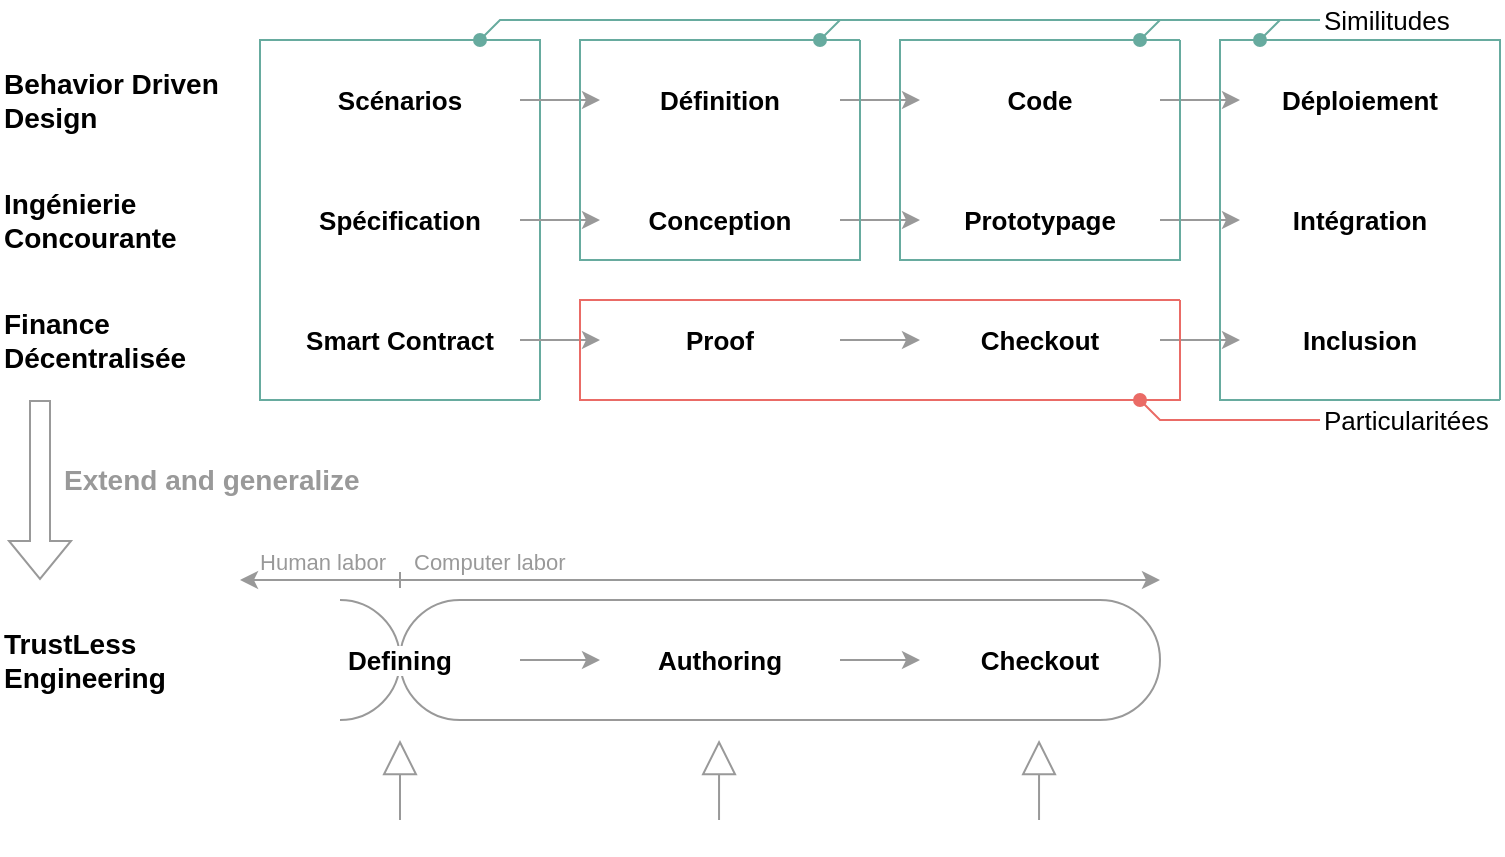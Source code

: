 <mxfile version="20.8.16" type="device"><diagram name="Page-1" id="tZKVgDCbwfFPve0g3XX9"><mxGraphModel dx="1595" dy="1040" grid="1" gridSize="10" guides="1" tooltips="1" connect="1" arrows="1" fold="1" page="1" pageScale="1" pageWidth="827" pageHeight="1169" math="0" shadow="0"><root><mxCell id="0"/><mxCell id="1" parent="0"/><mxCell id="6jlucSK2eCL5wzlyTViY-26" value="" style="endArrow=none;html=1;rounded=0;fontSize=14;strokeColor=#67AB9F;" edge="1" parent="1"><mxGeometry width="50" height="50" relative="1" as="geometry"><mxPoint x="290" y="370" as="sourcePoint"/><mxPoint x="290" y="370" as="targetPoint"/><Array as="points"><mxPoint x="290" y="190"/><mxPoint x="150" y="190"/><mxPoint x="150" y="370"/></Array></mxGeometry></mxCell><mxCell id="6jlucSK2eCL5wzlyTViY-6" style="edgeStyle=orthogonalEdgeStyle;rounded=0;orthogonalLoop=1;jettySize=auto;html=1;fontStyle=1;fontColor=#999999;strokeColor=#999999;" edge="1" parent="1" source="6jlucSK2eCL5wzlyTViY-1" target="6jlucSK2eCL5wzlyTViY-2"><mxGeometry relative="1" as="geometry"/></mxCell><mxCell id="6jlucSK2eCL5wzlyTViY-1" value="Scénarios" style="rounded=0;whiteSpace=wrap;html=1;fontStyle=1;strokeColor=none;fontSize=13;" vertex="1" parent="1"><mxGeometry x="160" y="200" width="120" height="40" as="geometry"/></mxCell><mxCell id="6jlucSK2eCL5wzlyTViY-7" style="edgeStyle=orthogonalEdgeStyle;rounded=0;orthogonalLoop=1;jettySize=auto;html=1;fontStyle=1;strokeColor=#999999;" edge="1" parent="1" source="6jlucSK2eCL5wzlyTViY-2" target="6jlucSK2eCL5wzlyTViY-4"><mxGeometry relative="1" as="geometry"/></mxCell><mxCell id="6jlucSK2eCL5wzlyTViY-2" value="Définition" style="rounded=0;whiteSpace=wrap;html=1;fontStyle=1;strokeColor=none;fontSize=13;" vertex="1" parent="1"><mxGeometry x="320" y="200" width="120" height="40" as="geometry"/></mxCell><mxCell id="6jlucSK2eCL5wzlyTViY-8" style="edgeStyle=orthogonalEdgeStyle;rounded=0;orthogonalLoop=1;jettySize=auto;html=1;fontStyle=1;strokeColor=#999999;" edge="1" parent="1" source="6jlucSK2eCL5wzlyTViY-4" target="6jlucSK2eCL5wzlyTViY-5"><mxGeometry relative="1" as="geometry"/></mxCell><mxCell id="6jlucSK2eCL5wzlyTViY-4" value="Code" style="rounded=0;whiteSpace=wrap;html=1;fontStyle=1;strokeColor=none;fontSize=13;" vertex="1" parent="1"><mxGeometry x="480" y="200" width="120" height="40" as="geometry"/></mxCell><mxCell id="6jlucSK2eCL5wzlyTViY-5" value="Déploiement" style="rounded=0;whiteSpace=wrap;html=1;fontStyle=1;strokeColor=none;fontSize=13;" vertex="1" parent="1"><mxGeometry x="640" y="200" width="120" height="40" as="geometry"/></mxCell><mxCell id="6jlucSK2eCL5wzlyTViY-9" style="edgeStyle=orthogonalEdgeStyle;rounded=0;orthogonalLoop=1;jettySize=auto;html=1;fontStyle=1;fontSize=13;fontColor=#999999;strokeColor=#999999;" edge="1" source="6jlucSK2eCL5wzlyTViY-10" target="6jlucSK2eCL5wzlyTViY-12" parent="1"><mxGeometry relative="1" as="geometry"/></mxCell><mxCell id="6jlucSK2eCL5wzlyTViY-10" value="Spécification" style="rounded=0;whiteSpace=wrap;html=1;fontStyle=1;fontSize=13;strokeColor=none;" vertex="1" parent="1"><mxGeometry x="160" y="260" width="120" height="40" as="geometry"/></mxCell><mxCell id="6jlucSK2eCL5wzlyTViY-11" style="edgeStyle=orthogonalEdgeStyle;rounded=0;orthogonalLoop=1;jettySize=auto;html=1;fontStyle=1;fontSize=13;strokeColor=#999999;" edge="1" source="6jlucSK2eCL5wzlyTViY-12" target="6jlucSK2eCL5wzlyTViY-14" parent="1"><mxGeometry relative="1" as="geometry"/></mxCell><mxCell id="6jlucSK2eCL5wzlyTViY-12" value="&lt;strong style=&quot;font-size: 13px;&quot;&gt;Conception&lt;/strong&gt;" style="rounded=0;whiteSpace=wrap;html=1;fontStyle=1;fontSize=13;strokeColor=none;" vertex="1" parent="1"><mxGeometry x="320" y="260" width="120" height="40" as="geometry"/></mxCell><mxCell id="6jlucSK2eCL5wzlyTViY-13" style="edgeStyle=orthogonalEdgeStyle;rounded=0;orthogonalLoop=1;jettySize=auto;html=1;fontStyle=1;fontSize=13;strokeColor=#999999;" edge="1" source="6jlucSK2eCL5wzlyTViY-14" target="6jlucSK2eCL5wzlyTViY-15" parent="1"><mxGeometry relative="1" as="geometry"/></mxCell><mxCell id="6jlucSK2eCL5wzlyTViY-14" value="&lt;strong style=&quot;font-size: 13px;&quot;&gt;Prototypage&lt;/strong&gt;" style="rounded=0;whiteSpace=wrap;html=1;fontStyle=1;fontSize=13;strokeColor=none;" vertex="1" parent="1"><mxGeometry x="480" y="260" width="120" height="40" as="geometry"/></mxCell><mxCell id="6jlucSK2eCL5wzlyTViY-15" value="&lt;strong style=&quot;font-size: 13px;&quot;&gt;Intégration&lt;/strong&gt;" style="rounded=0;whiteSpace=wrap;html=1;fontStyle=1;fontSize=13;strokeColor=none;" vertex="1" parent="1"><mxGeometry x="640" y="260" width="120" height="40" as="geometry"/></mxCell><mxCell id="6jlucSK2eCL5wzlyTViY-16" style="edgeStyle=orthogonalEdgeStyle;rounded=0;orthogonalLoop=1;jettySize=auto;html=1;fontStyle=1;fontColor=#999999;strokeColor=#999999;" edge="1" source="6jlucSK2eCL5wzlyTViY-17" target="6jlucSK2eCL5wzlyTViY-19" parent="1"><mxGeometry relative="1" as="geometry"/></mxCell><mxCell id="6jlucSK2eCL5wzlyTViY-17" value="&lt;strong style=&quot;font-size: 13px;&quot;&gt;Smart Contract&lt;/strong&gt;" style="rounded=0;whiteSpace=wrap;html=1;fontStyle=1;fontSize=13;strokeColor=none;" vertex="1" parent="1"><mxGeometry x="160" y="320" width="120" height="40" as="geometry"/></mxCell><mxCell id="6jlucSK2eCL5wzlyTViY-18" style="edgeStyle=orthogonalEdgeStyle;rounded=0;orthogonalLoop=1;jettySize=auto;html=1;fontStyle=1;strokeColor=#999999;" edge="1" source="6jlucSK2eCL5wzlyTViY-19" target="6jlucSK2eCL5wzlyTViY-21" parent="1"><mxGeometry relative="1" as="geometry"/></mxCell><mxCell id="6jlucSK2eCL5wzlyTViY-19" value="&lt;strong style=&quot;font-size: 13px;&quot;&gt;Proof&lt;/strong&gt;" style="rounded=0;whiteSpace=wrap;html=1;fontStyle=1;fontSize=13;strokeColor=none;" vertex="1" parent="1"><mxGeometry x="320" y="320" width="120" height="40" as="geometry"/></mxCell><mxCell id="6jlucSK2eCL5wzlyTViY-20" style="edgeStyle=orthogonalEdgeStyle;rounded=0;orthogonalLoop=1;jettySize=auto;html=1;fontStyle=1;strokeColor=#999999;" edge="1" source="6jlucSK2eCL5wzlyTViY-21" target="6jlucSK2eCL5wzlyTViY-22" parent="1"><mxGeometry relative="1" as="geometry"/></mxCell><mxCell id="6jlucSK2eCL5wzlyTViY-21" value="&lt;strong style=&quot;font-size: 13px;&quot;&gt;Checkout&lt;/strong&gt;" style="rounded=0;whiteSpace=wrap;html=1;fontStyle=1;fontSize=13;strokeColor=none;" vertex="1" parent="1"><mxGeometry x="480" y="320" width="120" height="40" as="geometry"/></mxCell><mxCell id="6jlucSK2eCL5wzlyTViY-22" value="&lt;strong style=&quot;font-size: 13px;&quot;&gt;Inclusion&lt;/strong&gt;" style="rounded=0;whiteSpace=wrap;html=1;fontStyle=1;fontSize=13;strokeColor=none;" vertex="1" parent="1"><mxGeometry x="640" y="320" width="120" height="40" as="geometry"/></mxCell><mxCell id="6jlucSK2eCL5wzlyTViY-23" value="Behavior Driven Design" style="text;html=1;strokeColor=none;fillColor=none;align=left;verticalAlign=middle;whiteSpace=wrap;rounded=0;fontStyle=1;fontSize=14;" vertex="1" parent="1"><mxGeometry x="20" y="200" width="110" height="40" as="geometry"/></mxCell><mxCell id="6jlucSK2eCL5wzlyTViY-24" value="Ingénierie Concourante" style="text;html=1;strokeColor=none;fillColor=none;align=left;verticalAlign=middle;whiteSpace=wrap;rounded=0;fontStyle=1;fontSize=14;" vertex="1" parent="1"><mxGeometry x="20" y="260" width="110" height="40" as="geometry"/></mxCell><mxCell id="6jlucSK2eCL5wzlyTViY-25" value="Finance Décentralisée" style="text;html=1;strokeColor=none;fillColor=none;align=left;verticalAlign=middle;whiteSpace=wrap;rounded=0;fontStyle=1;fontSize=14;" vertex="1" parent="1"><mxGeometry x="20" y="320" width="110" height="40" as="geometry"/></mxCell><mxCell id="6jlucSK2eCL5wzlyTViY-27" value="" style="endArrow=none;html=1;rounded=0;fontSize=14;strokeColor=#67AB9F;" edge="1" parent="1"><mxGeometry width="50" height="50" relative="1" as="geometry"><mxPoint x="770" y="370" as="sourcePoint"/><mxPoint x="770" y="370" as="targetPoint"/><Array as="points"><mxPoint x="770" y="190"/><mxPoint x="630" y="190"/><mxPoint x="630" y="370"/></Array></mxGeometry></mxCell><mxCell id="6jlucSK2eCL5wzlyTViY-28" value="" style="endArrow=none;html=1;rounded=0;fontSize=14;fillColor=#f8cecc;strokeColor=#67AB9F;" edge="1" parent="1"><mxGeometry width="50" height="50" relative="1" as="geometry"><mxPoint x="450" y="190" as="sourcePoint"/><mxPoint x="450" y="190" as="targetPoint"/><Array as="points"><mxPoint x="310" y="190"/><mxPoint x="310" y="300"/><mxPoint x="450" y="300"/></Array></mxGeometry></mxCell><mxCell id="6jlucSK2eCL5wzlyTViY-30" value="" style="endArrow=none;html=1;rounded=0;fontSize=14;fillColor=#f8cecc;strokeColor=#67AB9F;" edge="1" parent="1"><mxGeometry width="50" height="50" relative="1" as="geometry"><mxPoint x="610" y="190" as="sourcePoint"/><mxPoint x="610" y="190" as="targetPoint"/><Array as="points"><mxPoint x="470" y="190"/><mxPoint x="470" y="300"/><mxPoint x="610" y="300"/></Array></mxGeometry></mxCell><mxCell id="6jlucSK2eCL5wzlyTViY-31" value="" style="endArrow=none;html=1;rounded=0;fontSize=14;fillColor=#f8cecc;strokeColor=#EA6B66;" edge="1" parent="1"><mxGeometry width="50" height="50" relative="1" as="geometry"><mxPoint x="610" y="320" as="sourcePoint"/><mxPoint x="610" y="320" as="targetPoint"/><Array as="points"><mxPoint x="310" y="320"/><mxPoint x="310" y="370"/><mxPoint x="610" y="370"/></Array></mxGeometry></mxCell><mxCell id="6jlucSK2eCL5wzlyTViY-32" value="" style="endArrow=oval;html=1;rounded=0;strokeColor=#EA6B66;fontSize=13;exitX=0;exitY=0.5;exitDx=0;exitDy=0;endFill=1;" edge="1" parent="1" source="6jlucSK2eCL5wzlyTViY-33"><mxGeometry width="50" height="50" relative="1" as="geometry"><mxPoint x="650" y="420" as="sourcePoint"/><mxPoint x="590" y="370" as="targetPoint"/><Array as="points"><mxPoint x="600" y="380"/></Array></mxGeometry></mxCell><mxCell id="6jlucSK2eCL5wzlyTViY-33" value="Particularitées" style="text;html=1;strokeColor=none;fillColor=none;align=left;verticalAlign=middle;whiteSpace=wrap;rounded=0;fontSize=13;" vertex="1" parent="1"><mxGeometry x="680" y="370" width="80" height="20" as="geometry"/></mxCell><mxCell id="6jlucSK2eCL5wzlyTViY-34" value="Similitudes" style="text;html=1;strokeColor=none;fillColor=none;align=left;verticalAlign=middle;whiteSpace=wrap;rounded=0;fontSize=13;" vertex="1" parent="1"><mxGeometry x="680" y="170" width="80" height="20" as="geometry"/></mxCell><mxCell id="6jlucSK2eCL5wzlyTViY-35" value="" style="endArrow=oval;html=1;rounded=0;strokeColor=#67AB9F;fontSize=13;exitX=0;exitY=0.5;exitDx=0;exitDy=0;endFill=1;" edge="1" parent="1" source="6jlucSK2eCL5wzlyTViY-34"><mxGeometry width="50" height="50" relative="1" as="geometry"><mxPoint x="670" y="180" as="sourcePoint"/><mxPoint x="590" y="190" as="targetPoint"/><Array as="points"><mxPoint x="600" y="180"/></Array></mxGeometry></mxCell><mxCell id="6jlucSK2eCL5wzlyTViY-36" value="" style="endArrow=oval;html=1;rounded=0;strokeColor=#67AB9F;fontSize=13;exitX=0;exitY=0.5;exitDx=0;exitDy=0;endFill=1;" edge="1" parent="1" source="6jlucSK2eCL5wzlyTViY-34"><mxGeometry width="50" height="50" relative="1" as="geometry"><mxPoint x="670" y="180" as="sourcePoint"/><mxPoint x="650" y="190" as="targetPoint"/><Array as="points"><mxPoint x="660" y="180"/></Array></mxGeometry></mxCell><mxCell id="6jlucSK2eCL5wzlyTViY-38" value="" style="endArrow=oval;html=1;rounded=0;strokeColor=#67AB9F;fontSize=13;exitX=0;exitY=0.5;exitDx=0;exitDy=0;endFill=1;" edge="1" parent="1" source="6jlucSK2eCL5wzlyTViY-34"><mxGeometry width="50" height="50" relative="1" as="geometry"><mxPoint x="520" y="160" as="sourcePoint"/><mxPoint x="430" y="190" as="targetPoint"/><Array as="points"><mxPoint x="440" y="180"/></Array></mxGeometry></mxCell><mxCell id="6jlucSK2eCL5wzlyTViY-39" value="" style="endArrow=oval;html=1;rounded=0;strokeColor=#67AB9F;fontSize=13;exitX=0;exitY=0.5;exitDx=0;exitDy=0;endFill=1;" edge="1" parent="1" source="6jlucSK2eCL5wzlyTViY-34"><mxGeometry width="50" height="50" relative="1" as="geometry"><mxPoint x="530" y="160" as="sourcePoint"/><mxPoint x="260" y="190" as="targetPoint"/><Array as="points"><mxPoint x="270" y="180"/></Array></mxGeometry></mxCell><mxCell id="6jlucSK2eCL5wzlyTViY-40" style="edgeStyle=orthogonalEdgeStyle;rounded=0;orthogonalLoop=1;jettySize=auto;html=1;fontStyle=1;strokeColor=#999999;" edge="1" source="6jlucSK2eCL5wzlyTViY-41" target="6jlucSK2eCL5wzlyTViY-43" parent="1"><mxGeometry relative="1" as="geometry"/></mxCell><mxCell id="6jlucSK2eCL5wzlyTViY-42" style="edgeStyle=orthogonalEdgeStyle;rounded=0;orthogonalLoop=1;jettySize=auto;html=1;fontStyle=1;strokeColor=#999999;" edge="1" source="6jlucSK2eCL5wzlyTViY-43" target="6jlucSK2eCL5wzlyTViY-44" parent="1"><mxGeometry relative="1" as="geometry"/></mxCell><mxCell id="6jlucSK2eCL5wzlyTViY-45" value="" style="endArrow=block;html=1;rounded=0;strokeColor=#999999;fontSize=13;endFill=0;endSize=15;" edge="1" parent="1"><mxGeometry width="50" height="50" relative="1" as="geometry"><mxPoint x="220" y="580" as="sourcePoint"/><mxPoint x="220" y="540" as="targetPoint"/></mxGeometry></mxCell><mxCell id="6jlucSK2eCL5wzlyTViY-46" value="" style="endArrow=block;html=1;rounded=0;strokeColor=#999999;fontSize=13;endFill=0;endSize=15;" edge="1" parent="1"><mxGeometry width="50" height="50" relative="1" as="geometry"><mxPoint x="379.52" y="580" as="sourcePoint"/><mxPoint x="379.52" y="540" as="targetPoint"/></mxGeometry></mxCell><mxCell id="6jlucSK2eCL5wzlyTViY-47" value="" style="endArrow=block;html=1;rounded=0;strokeColor=#999999;fontSize=13;endFill=0;endSize=15;" edge="1" parent="1"><mxGeometry width="50" height="50" relative="1" as="geometry"><mxPoint x="539.52" y="580" as="sourcePoint"/><mxPoint x="539.52" y="540" as="targetPoint"/></mxGeometry></mxCell><mxCell id="6jlucSK2eCL5wzlyTViY-48" value="TrustLess Engineering" style="text;html=1;strokeColor=none;fillColor=none;align=left;verticalAlign=middle;whiteSpace=wrap;rounded=0;fontStyle=1;fontSize=14;" vertex="1" parent="1"><mxGeometry x="20" y="480" width="110" height="40" as="geometry"/></mxCell><mxCell id="6jlucSK2eCL5wzlyTViY-49" value="" style="verticalLabelPosition=bottom;verticalAlign=top;html=1;shape=mxgraph.basic.arc;startAngle=0;endAngle=0.5;fontSize=13;strokeColor=#999999;" vertex="1" parent="1"><mxGeometry x="160" y="470" width="60" height="60" as="geometry"/></mxCell><mxCell id="6jlucSK2eCL5wzlyTViY-51" value="" style="verticalLabelPosition=bottom;verticalAlign=top;html=1;shape=mxgraph.basic.arc;startAngle=0;endAngle=0.5;fontSize=13;flipV=1;flipH=1;strokeColor=#999999;" vertex="1" parent="1"><mxGeometry x="220" y="470" width="60" height="60" as="geometry"/></mxCell><mxCell id="6jlucSK2eCL5wzlyTViY-52" value="" style="verticalLabelPosition=bottom;verticalAlign=top;html=1;shape=mxgraph.basic.arc;startAngle=0;endAngle=0.5;fontSize=13;flipV=1;flipH=0;strokeColor=#999999;" vertex="1" parent="1"><mxGeometry x="540" y="470" width="60" height="60" as="geometry"/></mxCell><mxCell id="6jlucSK2eCL5wzlyTViY-53" value="" style="endArrow=none;html=1;rounded=0;strokeColor=#999999;fontSize=13;endSize=15;entryX=0.5;entryY=1;entryDx=0;entryDy=0;entryPerimeter=0;exitX=0.5;exitY=1;exitDx=0;exitDy=0;exitPerimeter=0;" edge="1" parent="1" source="6jlucSK2eCL5wzlyTViY-51" target="6jlucSK2eCL5wzlyTViY-52"><mxGeometry width="50" height="50" relative="1" as="geometry"><mxPoint x="300" y="470" as="sourcePoint"/><mxPoint x="560" y="470" as="targetPoint"/></mxGeometry></mxCell><mxCell id="6jlucSK2eCL5wzlyTViY-54" value="" style="endArrow=none;html=1;rounded=0;strokeColor=#999999;fontSize=13;endSize=15;entryX=0.5;entryY=0;entryDx=0;entryDy=0;entryPerimeter=0;exitX=0.5;exitY=0;exitDx=0;exitDy=0;exitPerimeter=0;" edge="1" parent="1" source="6jlucSK2eCL5wzlyTViY-51" target="6jlucSK2eCL5wzlyTViY-52"><mxGeometry width="50" height="50" relative="1" as="geometry"><mxPoint x="250" y="530" as="sourcePoint"/><mxPoint x="560" y="530" as="targetPoint"/></mxGeometry></mxCell><mxCell id="6jlucSK2eCL5wzlyTViY-41" value="&lt;strong style=&quot;font-size: 13px;&quot;&gt;Defining&lt;/strong&gt;" style="rounded=0;whiteSpace=wrap;html=1;fontStyle=1;fontSize=13;strokeColor=none;fillColor=none;labelBackgroundColor=default;labelBorderColor=none;" vertex="1" parent="1"><mxGeometry x="160" y="480" width="120" height="40" as="geometry"/></mxCell><mxCell id="6jlucSK2eCL5wzlyTViY-43" value="&lt;strong style=&quot;font-size: 13px;&quot;&gt;Authoring&lt;/strong&gt;" style="rounded=0;whiteSpace=wrap;html=1;fontStyle=1;fontSize=13;strokeColor=none;fillColor=none;labelBackgroundColor=default;" vertex="1" parent="1"><mxGeometry x="320" y="480" width="120" height="40" as="geometry"/></mxCell><mxCell id="6jlucSK2eCL5wzlyTViY-44" value="&lt;strong style=&quot;font-size: 13px;&quot;&gt;Checkout&lt;/strong&gt;" style="rounded=0;whiteSpace=wrap;html=1;fontStyle=1;fontSize=13;strokeColor=none;fillColor=none;labelBackgroundColor=default;" vertex="1" parent="1"><mxGeometry x="480" y="480" width="120" height="40" as="geometry"/></mxCell><mxCell id="6jlucSK2eCL5wzlyTViY-56" value="" style="endArrow=classic;html=1;rounded=0;strokeColor=#999999;fontSize=13;endSize=6;entryX=1;entryY=1;entryDx=0;entryDy=0;exitX=0;exitY=1;exitDx=0;exitDy=0;startArrow=baseDash;startFill=0;" edge="1" parent="1" source="6jlucSK2eCL5wzlyTViY-57" target="6jlucSK2eCL5wzlyTViY-57"><mxGeometry width="50" height="50" relative="1" as="geometry"><mxPoint x="250" y="630" as="sourcePoint"/><mxPoint x="320" y="610" as="targetPoint"/></mxGeometry></mxCell><mxCell id="6jlucSK2eCL5wzlyTViY-57" value="Computer labor" style="text;html=1;strokeColor=none;fillColor=none;align=left;verticalAlign=bottom;whiteSpace=wrap;rounded=0;fontSize=11;spacingLeft=5;fontColor=#999999;" vertex="1" parent="1"><mxGeometry x="220" y="440" width="380" height="20" as="geometry"/></mxCell><mxCell id="6jlucSK2eCL5wzlyTViY-58" value="" style="endArrow=classic;html=1;rounded=0;strokeColor=#999999;fontSize=13;endSize=6;exitX=1;exitY=1;exitDx=0;exitDy=0;startArrow=baseDash;startFill=0;entryX=0;entryY=1;entryDx=0;entryDy=0;" edge="1" source="6jlucSK2eCL5wzlyTViY-59" target="6jlucSK2eCL5wzlyTViY-59" parent="1"><mxGeometry width="50" height="50" relative="1" as="geometry"><mxPoint x="580.0" y="460.476" as="sourcePoint"/><mxPoint x="90" y="710" as="targetPoint"/></mxGeometry></mxCell><mxCell id="6jlucSK2eCL5wzlyTViY-59" value="Human labor" style="text;html=1;strokeColor=none;fillColor=none;align=right;verticalAlign=bottom;whiteSpace=wrap;rounded=0;fontSize=11;flipH=1;flipV=1;spacingRight=5;fontColor=#999999;" vertex="1" parent="1"><mxGeometry x="140" y="440" width="80" height="20" as="geometry"/></mxCell><mxCell id="6jlucSK2eCL5wzlyTViY-60" value="" style="shape=flexArrow;endArrow=classic;html=1;rounded=0;strokeColor=#999999;fontSize=11;endSize=6;" edge="1" parent="1"><mxGeometry width="50" height="50" relative="1" as="geometry"><mxPoint x="40" y="370" as="sourcePoint"/><mxPoint x="40" y="460" as="targetPoint"/></mxGeometry></mxCell><mxCell id="6jlucSK2eCL5wzlyTViY-61" value="Extend and generalize" style="text;html=1;strokeColor=none;fillColor=none;align=left;verticalAlign=middle;whiteSpace=wrap;rounded=0;fontStyle=1;fontSize=14;fontColor=#999999;" vertex="1" parent="1"><mxGeometry x="50" y="390" width="150" height="40" as="geometry"/></mxCell></root></mxGraphModel></diagram></mxfile>